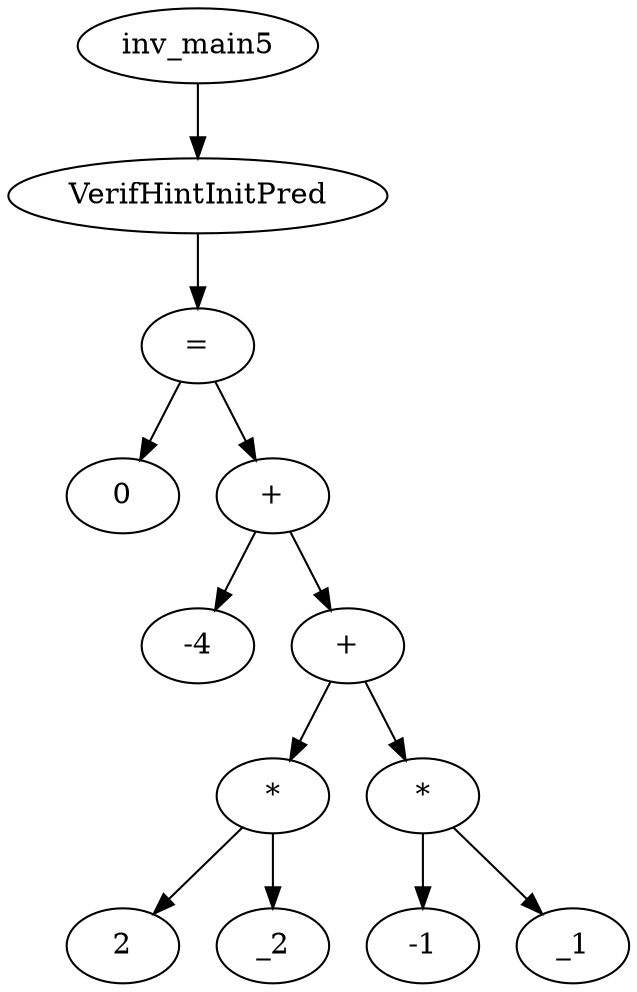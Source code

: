 digraph dag {
0 [label="inv_main5"];
1 [label="VerifHintInitPred"];
2 [label="="];
3 [label="0"];
4 [label="+"];
5 [label="-4"];
6 [label="+"];
7 [label="*"];
8 [label="2"];
9 [label="_2"];
10 [label="*"];
11 [label="-1"];
12 [label="_1"];
0->1
1->2
2->4
2 -> 3
4->6
4 -> 5
6->7
6 -> 10
7->9
7 -> 8
10->12
10 -> 11
}
